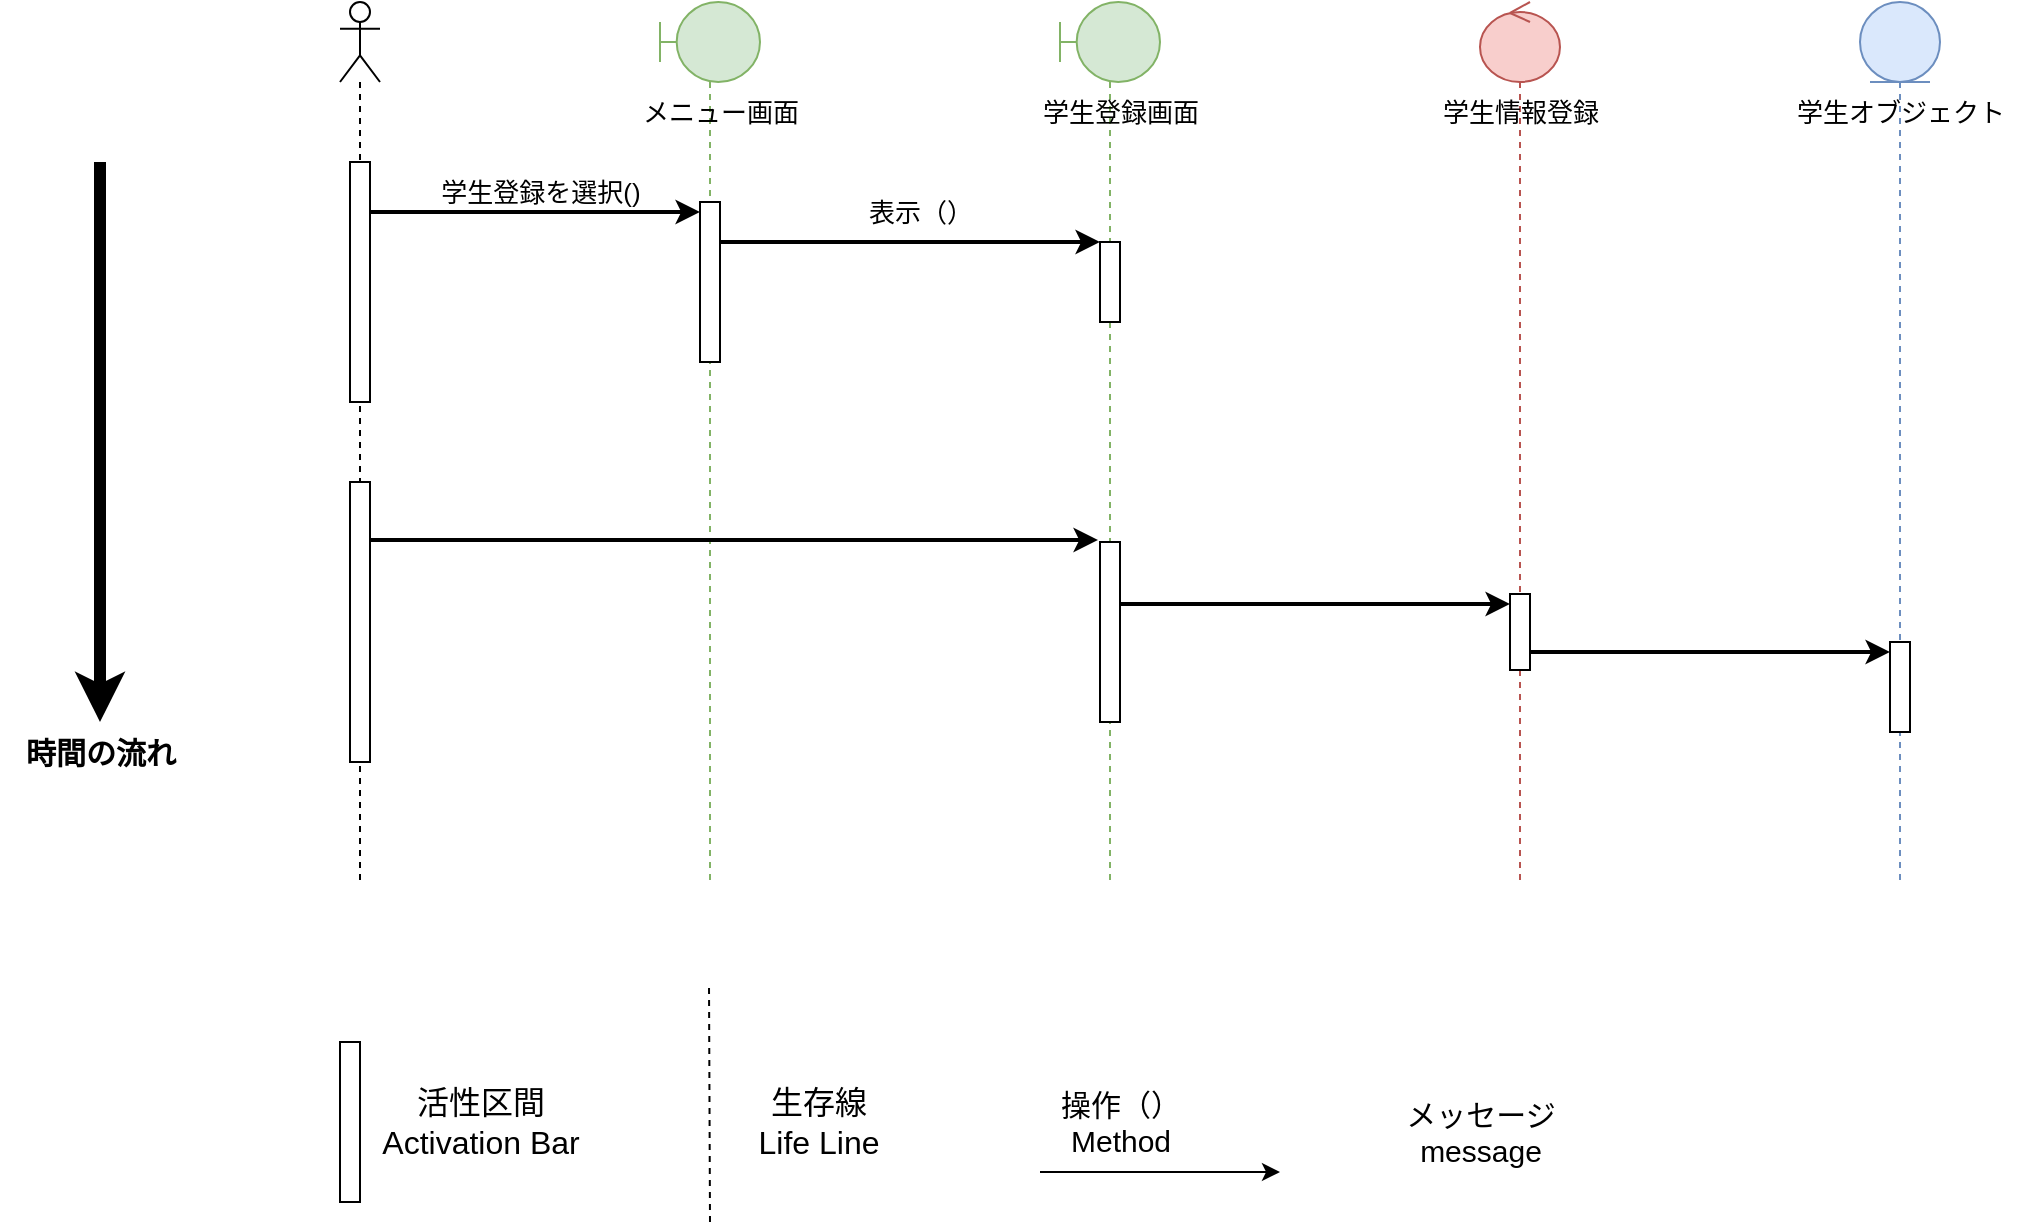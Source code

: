<mxfile version="28.2.1">
  <diagram name="ページ1" id="AnrSfRSHIZwgEzWBYy-l">
    <mxGraphModel dx="2253" dy="777" grid="1" gridSize="10" guides="1" tooltips="1" connect="1" arrows="1" fold="1" page="1" pageScale="1" pageWidth="827" pageHeight="1169" math="0" shadow="0">
      <root>
        <mxCell id="0" />
        <mxCell id="1" parent="0" />
        <mxCell id="BANWUr-wKafnx84cCBVI-2" value="" style="shape=umlLifeline;perimeter=lifelinePerimeter;whiteSpace=wrap;html=1;container=1;dropTarget=0;collapsible=0;recursiveResize=0;outlineConnect=0;portConstraint=eastwest;newEdgeStyle={&quot;curved&quot;:0,&quot;rounded&quot;:0};participant=umlActor;" vertex="1" parent="1">
          <mxGeometry x="160" y="280" width="20" height="440" as="geometry" />
        </mxCell>
        <mxCell id="BANWUr-wKafnx84cCBVI-4" value="" style="html=1;points=[[0,0,0,0,5],[0,1,0,0,-5],[1,0,0,0,5],[1,1,0,0,-5]];perimeter=orthogonalPerimeter;outlineConnect=0;targetShapes=umlLifeline;portConstraint=eastwest;newEdgeStyle={&quot;curved&quot;:0,&quot;rounded&quot;:0};" vertex="1" parent="BANWUr-wKafnx84cCBVI-2">
          <mxGeometry x="5" y="80" width="10" height="120" as="geometry" />
        </mxCell>
        <mxCell id="BANWUr-wKafnx84cCBVI-30" value="" style="html=1;points=[[0,0,0,0,5],[0,1,0,0,-5],[1,0,0,0,5],[1,1,0,0,-5]];perimeter=orthogonalPerimeter;outlineConnect=0;targetShapes=umlLifeline;portConstraint=eastwest;newEdgeStyle={&quot;curved&quot;:0,&quot;rounded&quot;:0};" vertex="1" parent="BANWUr-wKafnx84cCBVI-2">
          <mxGeometry x="5" y="240" width="10" height="140" as="geometry" />
        </mxCell>
        <mxCell id="BANWUr-wKafnx84cCBVI-5" value="" style="shape=umlLifeline;perimeter=lifelinePerimeter;whiteSpace=wrap;html=1;container=1;dropTarget=0;collapsible=0;recursiveResize=0;outlineConnect=0;portConstraint=eastwest;newEdgeStyle={&quot;curved&quot;:0,&quot;rounded&quot;:0};participant=umlBoundary;fillColor=#d5e8d4;strokeColor=#82b366;" vertex="1" parent="1">
          <mxGeometry x="320" y="280" width="50" height="440" as="geometry" />
        </mxCell>
        <mxCell id="BANWUr-wKafnx84cCBVI-16" value="" style="html=1;points=[[0,0,0,0,5],[0,1,0,0,-5],[1,0,0,0,5],[1,1,0,0,-5]];perimeter=orthogonalPerimeter;outlineConnect=0;targetShapes=umlLifeline;portConstraint=eastwest;newEdgeStyle={&quot;curved&quot;:0,&quot;rounded&quot;:0};" vertex="1" parent="BANWUr-wKafnx84cCBVI-5">
          <mxGeometry x="20" y="100" width="10" height="80" as="geometry" />
        </mxCell>
        <mxCell id="BANWUr-wKafnx84cCBVI-6" value="" style="shape=umlLifeline;perimeter=lifelinePerimeter;whiteSpace=wrap;html=1;container=1;dropTarget=0;collapsible=0;recursiveResize=0;outlineConnect=0;portConstraint=eastwest;newEdgeStyle={&quot;curved&quot;:0,&quot;rounded&quot;:0};participant=umlBoundary;fillColor=#d5e8d4;strokeColor=#82b366;" vertex="1" parent="1">
          <mxGeometry x="520" y="280" width="50" height="440" as="geometry" />
        </mxCell>
        <mxCell id="BANWUr-wKafnx84cCBVI-29" value="" style="html=1;points=[[0,0,0,0,5],[0,1,0,0,-5],[1,0,0,0,5],[1,1,0,0,-5]];perimeter=orthogonalPerimeter;outlineConnect=0;targetShapes=umlLifeline;portConstraint=eastwest;newEdgeStyle={&quot;curved&quot;:0,&quot;rounded&quot;:0};" vertex="1" parent="BANWUr-wKafnx84cCBVI-6">
          <mxGeometry x="20" y="120" width="10" height="40" as="geometry" />
        </mxCell>
        <mxCell id="BANWUr-wKafnx84cCBVI-31" value="" style="html=1;points=[[0,0,0,0,5],[0,1,0,0,-5],[1,0,0,0,5],[1,1,0,0,-5]];perimeter=orthogonalPerimeter;outlineConnect=0;targetShapes=umlLifeline;portConstraint=eastwest;newEdgeStyle={&quot;curved&quot;:0,&quot;rounded&quot;:0};" vertex="1" parent="BANWUr-wKafnx84cCBVI-6">
          <mxGeometry x="20" y="270" width="10" height="90" as="geometry" />
        </mxCell>
        <mxCell id="BANWUr-wKafnx84cCBVI-7" value="" style="shape=umlLifeline;perimeter=lifelinePerimeter;whiteSpace=wrap;html=1;container=1;dropTarget=0;collapsible=0;recursiveResize=0;outlineConnect=0;portConstraint=eastwest;newEdgeStyle={&quot;curved&quot;:0,&quot;rounded&quot;:0};participant=umlControl;fillColor=#f8cecc;strokeColor=#b85450;" vertex="1" parent="1">
          <mxGeometry x="730" y="280" width="40" height="440" as="geometry" />
        </mxCell>
        <mxCell id="BANWUr-wKafnx84cCBVI-35" value="" style="html=1;points=[[0,0,0,0,5],[0,1,0,0,-5],[1,0,0,0,5],[1,1,0,0,-5]];perimeter=orthogonalPerimeter;outlineConnect=0;targetShapes=umlLifeline;portConstraint=eastwest;newEdgeStyle={&quot;curved&quot;:0,&quot;rounded&quot;:0};" vertex="1" parent="BANWUr-wKafnx84cCBVI-7">
          <mxGeometry x="15" y="296" width="10" height="38" as="geometry" />
        </mxCell>
        <mxCell id="BANWUr-wKafnx84cCBVI-10" value="" style="shape=umlLifeline;perimeter=lifelinePerimeter;whiteSpace=wrap;html=1;container=1;dropTarget=0;collapsible=0;recursiveResize=0;outlineConnect=0;portConstraint=eastwest;newEdgeStyle={&quot;curved&quot;:0,&quot;rounded&quot;:0};participant=umlEntity;fillColor=#dae8fc;strokeColor=#6c8ebf;" vertex="1" parent="1">
          <mxGeometry x="920" y="280" width="40" height="440" as="geometry" />
        </mxCell>
        <mxCell id="BANWUr-wKafnx84cCBVI-36" value="" style="html=1;points=[[0,0,0,0,5],[0,1,0,0,-5],[1,0,0,0,5],[1,1,0,0,-5]];perimeter=orthogonalPerimeter;outlineConnect=0;targetShapes=umlLifeline;portConstraint=eastwest;newEdgeStyle={&quot;curved&quot;:0,&quot;rounded&quot;:0};" vertex="1" parent="BANWUr-wKafnx84cCBVI-10">
          <mxGeometry x="15" y="320" width="10" height="45" as="geometry" />
        </mxCell>
        <mxCell id="BANWUr-wKafnx84cCBVI-11" value="" style="html=1;points=[[0,0,0,0,5],[0,1,0,0,-5],[1,0,0,0,5],[1,1,0,0,-5]];perimeter=orthogonalPerimeter;outlineConnect=0;targetShapes=umlLifeline;portConstraint=eastwest;newEdgeStyle={&quot;curved&quot;:0,&quot;rounded&quot;:0};" vertex="1" parent="1">
          <mxGeometry x="160" y="800" width="10" height="80" as="geometry" />
        </mxCell>
        <mxCell id="BANWUr-wKafnx84cCBVI-12" value="&lt;font style=&quot;font-size: 16px;&quot;&gt;活性区間&lt;/font&gt;&lt;div&gt;&lt;font style=&quot;font-size: 16px;&quot;&gt;A&lt;/font&gt;&lt;span style=&quot;font-size: 16px; background-color: transparent; color: light-dark(rgb(0, 0, 0), rgb(255, 255, 255));&quot;&gt;ctivation Bar&lt;/span&gt;&lt;/div&gt;" style="text;html=1;align=center;verticalAlign=middle;resizable=0;points=[];autosize=1;strokeColor=none;fillColor=none;" vertex="1" parent="1">
          <mxGeometry x="170" y="815" width="120" height="50" as="geometry" />
        </mxCell>
        <mxCell id="BANWUr-wKafnx84cCBVI-14" value="" style="endArrow=none;html=1;rounded=0;dashed=1;" edge="1" parent="1">
          <mxGeometry width="50" height="50" relative="1" as="geometry">
            <mxPoint x="345" y="890" as="sourcePoint" />
            <mxPoint x="344.5" y="770" as="targetPoint" />
          </mxGeometry>
        </mxCell>
        <mxCell id="BANWUr-wKafnx84cCBVI-15" value="&lt;font style=&quot;font-size: 16px;&quot;&gt;生存線&lt;/font&gt;&lt;div&gt;&lt;font style=&quot;font-size: 16px;&quot;&gt;Life Line&lt;/font&gt;&lt;/div&gt;" style="text;html=1;align=center;verticalAlign=middle;resizable=0;points=[];autosize=1;strokeColor=none;fillColor=none;" vertex="1" parent="1">
          <mxGeometry x="359" y="815" width="80" height="50" as="geometry" />
        </mxCell>
        <mxCell id="BANWUr-wKafnx84cCBVI-17" value="" style="endArrow=classic;html=1;rounded=0;entryX=0;entryY=0;entryDx=0;entryDy=5;entryPerimeter=0;strokeWidth=2;" edge="1" parent="1" source="BANWUr-wKafnx84cCBVI-4" target="BANWUr-wKafnx84cCBVI-16">
          <mxGeometry width="50" height="50" relative="1" as="geometry">
            <mxPoint x="300" y="600" as="sourcePoint" />
            <mxPoint x="440" y="610" as="targetPoint" />
          </mxGeometry>
        </mxCell>
        <mxCell id="BANWUr-wKafnx84cCBVI-18" value="" style="endArrow=classic;html=1;rounded=0;strokeWidth=6;" edge="1" parent="1">
          <mxGeometry width="50" height="50" relative="1" as="geometry">
            <mxPoint x="40" y="360" as="sourcePoint" />
            <mxPoint x="40" y="640" as="targetPoint" />
          </mxGeometry>
        </mxCell>
        <mxCell id="BANWUr-wKafnx84cCBVI-19" value="&lt;font style=&quot;font-size: 15px;&quot;&gt;&lt;b&gt;時間の流れ&lt;/b&gt;&lt;/font&gt;" style="text;html=1;align=center;verticalAlign=middle;resizable=0;points=[];autosize=1;strokeColor=none;fillColor=none;" vertex="1" parent="1">
          <mxGeometry x="-10" y="640" width="100" height="30" as="geometry" />
        </mxCell>
        <mxCell id="BANWUr-wKafnx84cCBVI-20" value="&lt;font style=&quot;font-size: 13px;&quot;&gt;学生登録を選択()&lt;/font&gt;" style="text;html=1;align=center;verticalAlign=middle;resizable=0;points=[];autosize=1;strokeColor=none;fillColor=none;strokeWidth=5;" vertex="1" parent="1">
          <mxGeometry x="200" y="360" width="120" height="30" as="geometry" />
        </mxCell>
        <mxCell id="BANWUr-wKafnx84cCBVI-21" value="&lt;font style=&quot;font-size: 13px;&quot;&gt;メニュー画面&lt;/font&gt;" style="text;html=1;align=center;verticalAlign=middle;resizable=0;points=[];autosize=1;strokeColor=none;fillColor=none;" vertex="1" parent="1">
          <mxGeometry x="300" y="320" width="100" height="30" as="geometry" />
        </mxCell>
        <mxCell id="BANWUr-wKafnx84cCBVI-22" value="&lt;font style=&quot;font-size: 13px;&quot;&gt;学生登録画面&lt;/font&gt;" style="text;html=1;align=center;verticalAlign=middle;resizable=0;points=[];autosize=1;strokeColor=none;fillColor=none;" vertex="1" parent="1">
          <mxGeometry x="500" y="320" width="100" height="30" as="geometry" />
        </mxCell>
        <mxCell id="BANWUr-wKafnx84cCBVI-23" value="&lt;font style=&quot;font-size: 13px;&quot;&gt;学生情報登録&lt;/font&gt;" style="text;html=1;align=center;verticalAlign=middle;resizable=0;points=[];autosize=1;strokeColor=none;fillColor=none;" vertex="1" parent="1">
          <mxGeometry x="700" y="320" width="100" height="30" as="geometry" />
        </mxCell>
        <mxCell id="BANWUr-wKafnx84cCBVI-24" value="&lt;font style=&quot;font-size: 13px;&quot;&gt;学生オブジェクト&lt;/font&gt;" style="text;html=1;align=center;verticalAlign=middle;resizable=0;points=[];autosize=1;strokeColor=none;fillColor=none;" vertex="1" parent="1">
          <mxGeometry x="875" y="320" width="130" height="30" as="geometry" />
        </mxCell>
        <mxCell id="BANWUr-wKafnx84cCBVI-25" value="" style="endArrow=classic;html=1;rounded=0;" edge="1" parent="1">
          <mxGeometry width="50" height="50" relative="1" as="geometry">
            <mxPoint x="510" y="865" as="sourcePoint" />
            <mxPoint x="630" y="865" as="targetPoint" />
          </mxGeometry>
        </mxCell>
        <mxCell id="BANWUr-wKafnx84cCBVI-26" value="&lt;font style=&quot;font-size: 15px;&quot;&gt;操作（）&lt;/font&gt;&lt;div&gt;&lt;font style=&quot;font-size: 15px;&quot;&gt;Method&lt;/font&gt;&lt;/div&gt;" style="text;html=1;align=center;verticalAlign=middle;resizable=0;points=[];autosize=1;strokeColor=none;fillColor=none;" vertex="1" parent="1">
          <mxGeometry x="510" y="815" width="80" height="50" as="geometry" />
        </mxCell>
        <mxCell id="BANWUr-wKafnx84cCBVI-27" value="&lt;span style=&quot;font-size: 15px;&quot;&gt;メッセージ&lt;/span&gt;&lt;div&gt;&lt;span style=&quot;font-size: 15px;&quot;&gt;message&lt;/span&gt;&lt;/div&gt;" style="text;html=1;align=center;verticalAlign=middle;resizable=0;points=[];autosize=1;strokeColor=none;fillColor=none;" vertex="1" parent="1">
          <mxGeometry x="680" y="820" width="100" height="50" as="geometry" />
        </mxCell>
        <mxCell id="BANWUr-wKafnx84cCBVI-28" value="" style="endArrow=classic;html=1;rounded=0;strokeWidth=2;exitX=1;exitY=0.25;exitDx=0;exitDy=0;exitPerimeter=0;" edge="1" parent="1" source="BANWUr-wKafnx84cCBVI-16" target="BANWUr-wKafnx84cCBVI-29">
          <mxGeometry width="50" height="50" relative="1" as="geometry">
            <mxPoint x="360" y="410" as="sourcePoint" />
            <mxPoint x="450" y="430" as="targetPoint" />
          </mxGeometry>
        </mxCell>
        <mxCell id="BANWUr-wKafnx84cCBVI-32" value="&lt;font style=&quot;font-size: 13px;&quot;&gt;表示（）&lt;/font&gt;" style="text;html=1;align=center;verticalAlign=middle;resizable=0;points=[];autosize=1;strokeColor=none;fillColor=none;strokeWidth=5;" vertex="1" parent="1">
          <mxGeometry x="410" y="370" width="80" height="30" as="geometry" />
        </mxCell>
        <mxCell id="BANWUr-wKafnx84cCBVI-34" value="" style="endArrow=classic;html=1;rounded=0;strokeWidth=2;entryX=-0.1;entryY=-0.011;entryDx=0;entryDy=0;entryPerimeter=0;" edge="1" parent="1" source="BANWUr-wKafnx84cCBVI-30" target="BANWUr-wKafnx84cCBVI-31">
          <mxGeometry width="50" height="50" relative="1" as="geometry">
            <mxPoint x="260" y="610" as="sourcePoint" />
            <mxPoint x="440" y="630" as="targetPoint" />
          </mxGeometry>
        </mxCell>
        <mxCell id="BANWUr-wKafnx84cCBVI-37" value="" style="endArrow=classic;html=1;rounded=0;strokeWidth=2;entryX=0;entryY=0;entryDx=0;entryDy=5;entryPerimeter=0;" edge="1" parent="1" source="BANWUr-wKafnx84cCBVI-31" target="BANWUr-wKafnx84cCBVI-35">
          <mxGeometry width="50" height="50" relative="1" as="geometry">
            <mxPoint x="319" y="670" as="sourcePoint" />
            <mxPoint x="640" y="650" as="targetPoint" />
          </mxGeometry>
        </mxCell>
        <mxCell id="BANWUr-wKafnx84cCBVI-38" value="" style="endArrow=classic;html=1;rounded=0;strokeWidth=2;entryX=0;entryY=0;entryDx=0;entryDy=5;entryPerimeter=0;" edge="1" parent="1" source="BANWUr-wKafnx84cCBVI-35" target="BANWUr-wKafnx84cCBVI-36">
          <mxGeometry width="50" height="50" relative="1" as="geometry">
            <mxPoint x="820" y="660" as="sourcePoint" />
            <mxPoint x="1021" y="640" as="targetPoint" />
          </mxGeometry>
        </mxCell>
      </root>
    </mxGraphModel>
  </diagram>
</mxfile>
